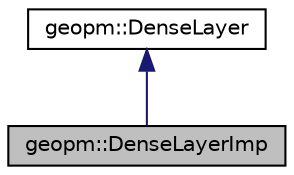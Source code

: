 digraph "geopm::DenseLayerImp"
{
 // LATEX_PDF_SIZE
  edge [fontname="Helvetica",fontsize="10",labelfontname="Helvetica",labelfontsize="10"];
  node [fontname="Helvetica",fontsize="10",shape=record];
  Node1 [label="geopm::DenseLayerImp",height=0.2,width=0.4,color="black", fillcolor="grey75", style="filled", fontcolor="black",tooltip=" "];
  Node2 -> Node1 [dir="back",color="midnightblue",fontsize="10",style="solid",fontname="Helvetica"];
  Node2 [label="geopm::DenseLayer",height=0.2,width=0.4,color="black", fillcolor="white", style="filled",URL="$classgeopm_1_1_dense_layer.html",tooltip="Class to store dense layers and perform operations on the layers' 1D and 2D Tensors,..."];
}
